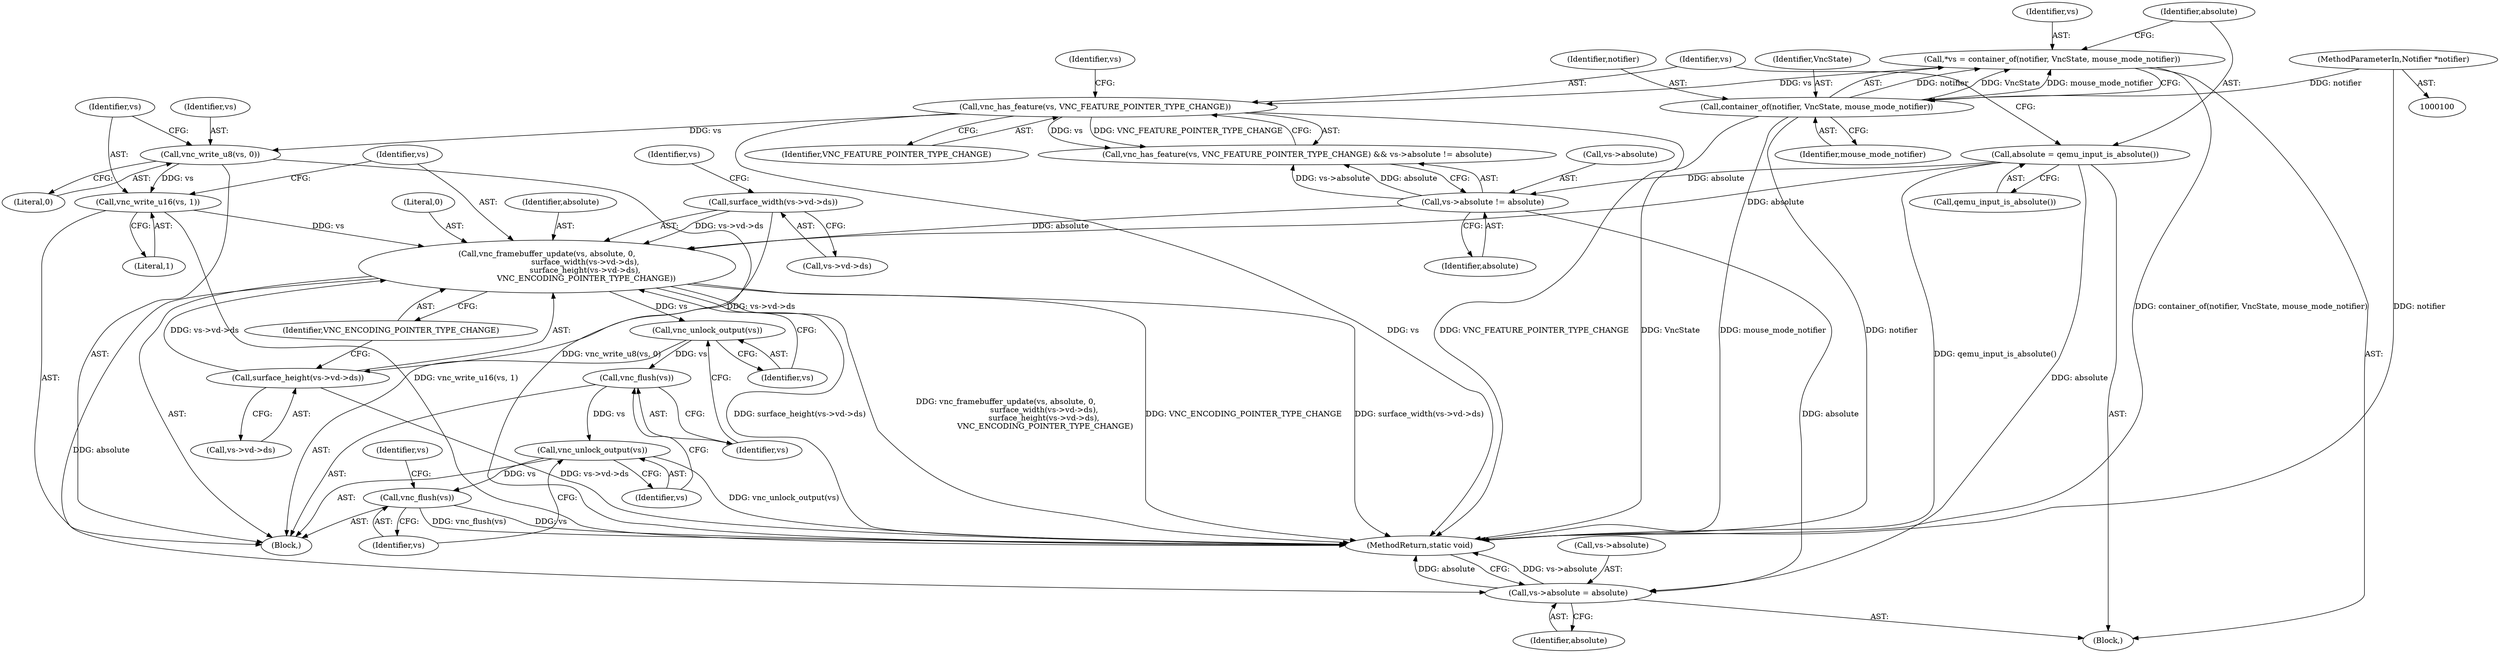 digraph "0_qemu_bea60dd7679364493a0d7f5b54316c767cf894ef@API" {
"1000132" [label="(Call,vnc_framebuffer_update(vs, absolute, 0,\n                               surface_width(vs->vd->ds),\n                               surface_height(vs->vd->ds),\n                                VNC_ENCODING_POINTER_TYPE_CHANGE))"];
"1000129" [label="(Call,vnc_write_u16(vs, 1))"];
"1000126" [label="(Call,vnc_write_u8(vs, 0))"];
"1000117" [label="(Call,vnc_has_feature(vs, VNC_FEATURE_POINTER_TYPE_CHANGE))"];
"1000105" [label="(Call,*vs = container_of(notifier, VncState, mouse_mode_notifier))"];
"1000107" [label="(Call,container_of(notifier, VncState, mouse_mode_notifier))"];
"1000101" [label="(MethodParameterIn,Notifier *notifier)"];
"1000112" [label="(Call,absolute = qemu_input_is_absolute())"];
"1000120" [label="(Call,vs->absolute != absolute)"];
"1000136" [label="(Call,surface_width(vs->vd->ds))"];
"1000142" [label="(Call,surface_height(vs->vd->ds))"];
"1000149" [label="(Call,vnc_unlock_output(vs))"];
"1000151" [label="(Call,vnc_flush(vs))"];
"1000153" [label="(Call,vnc_unlock_output(vs))"];
"1000155" [label="(Call,vnc_flush(vs))"];
"1000157" [label="(Call,vs->absolute = absolute)"];
"1000108" [label="(Identifier,notifier)"];
"1000116" [label="(Call,vnc_has_feature(vs, VNC_FEATURE_POINTER_TYPE_CHANGE) && vs->absolute != absolute)"];
"1000130" [label="(Identifier,vs)"];
"1000142" [label="(Call,surface_height(vs->vd->ds))"];
"1000109" [label="(Identifier,VncState)"];
"1000117" [label="(Call,vnc_has_feature(vs, VNC_FEATURE_POINTER_TYPE_CHANGE))"];
"1000125" [label="(Block,)"];
"1000106" [label="(Identifier,vs)"];
"1000101" [label="(MethodParameterIn,Notifier *notifier)"];
"1000145" [label="(Identifier,vs)"];
"1000151" [label="(Call,vnc_flush(vs))"];
"1000157" [label="(Call,vs->absolute = absolute)"];
"1000114" [label="(Call,qemu_input_is_absolute())"];
"1000136" [label="(Call,surface_width(vs->vd->ds))"];
"1000120" [label="(Call,vs->absolute != absolute)"];
"1000110" [label="(Identifier,mouse_mode_notifier)"];
"1000127" [label="(Identifier,vs)"];
"1000119" [label="(Identifier,VNC_FEATURE_POINTER_TYPE_CHANGE)"];
"1000124" [label="(Identifier,absolute)"];
"1000133" [label="(Identifier,vs)"];
"1000118" [label="(Identifier,vs)"];
"1000113" [label="(Identifier,absolute)"];
"1000135" [label="(Literal,0)"];
"1000129" [label="(Call,vnc_write_u16(vs, 1))"];
"1000137" [label="(Call,vs->vd->ds)"];
"1000156" [label="(Identifier,vs)"];
"1000150" [label="(Identifier,vs)"];
"1000131" [label="(Literal,1)"];
"1000152" [label="(Identifier,vs)"];
"1000112" [label="(Call,absolute = qemu_input_is_absolute())"];
"1000159" [label="(Identifier,vs)"];
"1000128" [label="(Literal,0)"];
"1000149" [label="(Call,vnc_unlock_output(vs))"];
"1000161" [label="(Identifier,absolute)"];
"1000158" [label="(Call,vs->absolute)"];
"1000107" [label="(Call,container_of(notifier, VncState, mouse_mode_notifier))"];
"1000134" [label="(Identifier,absolute)"];
"1000148" [label="(Identifier,VNC_ENCODING_POINTER_TYPE_CHANGE)"];
"1000155" [label="(Call,vnc_flush(vs))"];
"1000122" [label="(Identifier,vs)"];
"1000103" [label="(Block,)"];
"1000162" [label="(MethodReturn,static void)"];
"1000143" [label="(Call,vs->vd->ds)"];
"1000154" [label="(Identifier,vs)"];
"1000126" [label="(Call,vnc_write_u8(vs, 0))"];
"1000132" [label="(Call,vnc_framebuffer_update(vs, absolute, 0,\n                               surface_width(vs->vd->ds),\n                               surface_height(vs->vd->ds),\n                                VNC_ENCODING_POINTER_TYPE_CHANGE))"];
"1000153" [label="(Call,vnc_unlock_output(vs))"];
"1000105" [label="(Call,*vs = container_of(notifier, VncState, mouse_mode_notifier))"];
"1000121" [label="(Call,vs->absolute)"];
"1000132" -> "1000125"  [label="AST: "];
"1000132" -> "1000148"  [label="CFG: "];
"1000133" -> "1000132"  [label="AST: "];
"1000134" -> "1000132"  [label="AST: "];
"1000135" -> "1000132"  [label="AST: "];
"1000136" -> "1000132"  [label="AST: "];
"1000142" -> "1000132"  [label="AST: "];
"1000148" -> "1000132"  [label="AST: "];
"1000150" -> "1000132"  [label="CFG: "];
"1000132" -> "1000162"  [label="DDG: surface_height(vs->vd->ds)"];
"1000132" -> "1000162"  [label="DDG: vnc_framebuffer_update(vs, absolute, 0,\n                               surface_width(vs->vd->ds),\n                               surface_height(vs->vd->ds),\n                                VNC_ENCODING_POINTER_TYPE_CHANGE)"];
"1000132" -> "1000162"  [label="DDG: VNC_ENCODING_POINTER_TYPE_CHANGE"];
"1000132" -> "1000162"  [label="DDG: surface_width(vs->vd->ds)"];
"1000129" -> "1000132"  [label="DDG: vs"];
"1000112" -> "1000132"  [label="DDG: absolute"];
"1000120" -> "1000132"  [label="DDG: absolute"];
"1000136" -> "1000132"  [label="DDG: vs->vd->ds"];
"1000142" -> "1000132"  [label="DDG: vs->vd->ds"];
"1000132" -> "1000149"  [label="DDG: vs"];
"1000132" -> "1000157"  [label="DDG: absolute"];
"1000129" -> "1000125"  [label="AST: "];
"1000129" -> "1000131"  [label="CFG: "];
"1000130" -> "1000129"  [label="AST: "];
"1000131" -> "1000129"  [label="AST: "];
"1000133" -> "1000129"  [label="CFG: "];
"1000129" -> "1000162"  [label="DDG: vnc_write_u16(vs, 1)"];
"1000126" -> "1000129"  [label="DDG: vs"];
"1000126" -> "1000125"  [label="AST: "];
"1000126" -> "1000128"  [label="CFG: "];
"1000127" -> "1000126"  [label="AST: "];
"1000128" -> "1000126"  [label="AST: "];
"1000130" -> "1000126"  [label="CFG: "];
"1000126" -> "1000162"  [label="DDG: vnc_write_u8(vs, 0)"];
"1000117" -> "1000126"  [label="DDG: vs"];
"1000117" -> "1000116"  [label="AST: "];
"1000117" -> "1000119"  [label="CFG: "];
"1000118" -> "1000117"  [label="AST: "];
"1000119" -> "1000117"  [label="AST: "];
"1000122" -> "1000117"  [label="CFG: "];
"1000116" -> "1000117"  [label="CFG: "];
"1000117" -> "1000162"  [label="DDG: vs"];
"1000117" -> "1000162"  [label="DDG: VNC_FEATURE_POINTER_TYPE_CHANGE"];
"1000117" -> "1000116"  [label="DDG: vs"];
"1000117" -> "1000116"  [label="DDG: VNC_FEATURE_POINTER_TYPE_CHANGE"];
"1000105" -> "1000117"  [label="DDG: vs"];
"1000105" -> "1000103"  [label="AST: "];
"1000105" -> "1000107"  [label="CFG: "];
"1000106" -> "1000105"  [label="AST: "];
"1000107" -> "1000105"  [label="AST: "];
"1000113" -> "1000105"  [label="CFG: "];
"1000105" -> "1000162"  [label="DDG: container_of(notifier, VncState, mouse_mode_notifier)"];
"1000107" -> "1000105"  [label="DDG: notifier"];
"1000107" -> "1000105"  [label="DDG: VncState"];
"1000107" -> "1000105"  [label="DDG: mouse_mode_notifier"];
"1000107" -> "1000110"  [label="CFG: "];
"1000108" -> "1000107"  [label="AST: "];
"1000109" -> "1000107"  [label="AST: "];
"1000110" -> "1000107"  [label="AST: "];
"1000107" -> "1000162"  [label="DDG: notifier"];
"1000107" -> "1000162"  [label="DDG: VncState"];
"1000107" -> "1000162"  [label="DDG: mouse_mode_notifier"];
"1000101" -> "1000107"  [label="DDG: notifier"];
"1000101" -> "1000100"  [label="AST: "];
"1000101" -> "1000162"  [label="DDG: notifier"];
"1000112" -> "1000103"  [label="AST: "];
"1000112" -> "1000114"  [label="CFG: "];
"1000113" -> "1000112"  [label="AST: "];
"1000114" -> "1000112"  [label="AST: "];
"1000118" -> "1000112"  [label="CFG: "];
"1000112" -> "1000162"  [label="DDG: qemu_input_is_absolute()"];
"1000112" -> "1000120"  [label="DDG: absolute"];
"1000112" -> "1000157"  [label="DDG: absolute"];
"1000120" -> "1000116"  [label="AST: "];
"1000120" -> "1000124"  [label="CFG: "];
"1000121" -> "1000120"  [label="AST: "];
"1000124" -> "1000120"  [label="AST: "];
"1000116" -> "1000120"  [label="CFG: "];
"1000120" -> "1000116"  [label="DDG: vs->absolute"];
"1000120" -> "1000116"  [label="DDG: absolute"];
"1000120" -> "1000157"  [label="DDG: absolute"];
"1000136" -> "1000137"  [label="CFG: "];
"1000137" -> "1000136"  [label="AST: "];
"1000145" -> "1000136"  [label="CFG: "];
"1000136" -> "1000142"  [label="DDG: vs->vd->ds"];
"1000142" -> "1000143"  [label="CFG: "];
"1000143" -> "1000142"  [label="AST: "];
"1000148" -> "1000142"  [label="CFG: "];
"1000142" -> "1000162"  [label="DDG: vs->vd->ds"];
"1000149" -> "1000125"  [label="AST: "];
"1000149" -> "1000150"  [label="CFG: "];
"1000150" -> "1000149"  [label="AST: "];
"1000152" -> "1000149"  [label="CFG: "];
"1000149" -> "1000151"  [label="DDG: vs"];
"1000151" -> "1000125"  [label="AST: "];
"1000151" -> "1000152"  [label="CFG: "];
"1000152" -> "1000151"  [label="AST: "];
"1000154" -> "1000151"  [label="CFG: "];
"1000151" -> "1000153"  [label="DDG: vs"];
"1000153" -> "1000125"  [label="AST: "];
"1000153" -> "1000154"  [label="CFG: "];
"1000154" -> "1000153"  [label="AST: "];
"1000156" -> "1000153"  [label="CFG: "];
"1000153" -> "1000162"  [label="DDG: vnc_unlock_output(vs)"];
"1000153" -> "1000155"  [label="DDG: vs"];
"1000155" -> "1000125"  [label="AST: "];
"1000155" -> "1000156"  [label="CFG: "];
"1000156" -> "1000155"  [label="AST: "];
"1000159" -> "1000155"  [label="CFG: "];
"1000155" -> "1000162"  [label="DDG: vs"];
"1000155" -> "1000162"  [label="DDG: vnc_flush(vs)"];
"1000157" -> "1000103"  [label="AST: "];
"1000157" -> "1000161"  [label="CFG: "];
"1000158" -> "1000157"  [label="AST: "];
"1000161" -> "1000157"  [label="AST: "];
"1000162" -> "1000157"  [label="CFG: "];
"1000157" -> "1000162"  [label="DDG: vs->absolute"];
"1000157" -> "1000162"  [label="DDG: absolute"];
}
